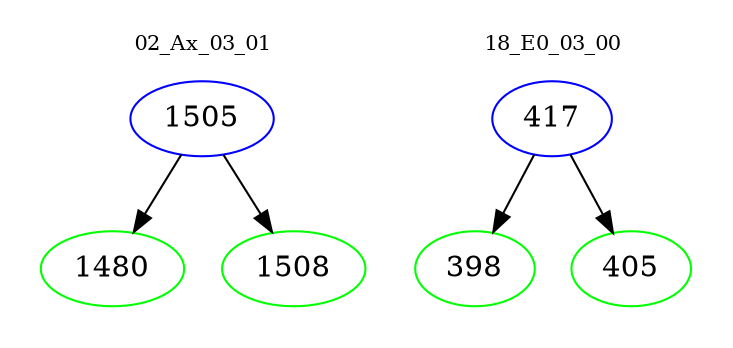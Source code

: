 digraph{
subgraph cluster_0 {
color = white
label = "02_Ax_03_01";
fontsize=10;
T0_1505 [label="1505", color="blue"]
T0_1505 -> T0_1480 [color="black"]
T0_1480 [label="1480", color="green"]
T0_1505 -> T0_1508 [color="black"]
T0_1508 [label="1508", color="green"]
}
subgraph cluster_1 {
color = white
label = "18_E0_03_00";
fontsize=10;
T1_417 [label="417", color="blue"]
T1_417 -> T1_398 [color="black"]
T1_398 [label="398", color="green"]
T1_417 -> T1_405 [color="black"]
T1_405 [label="405", color="green"]
}
}
